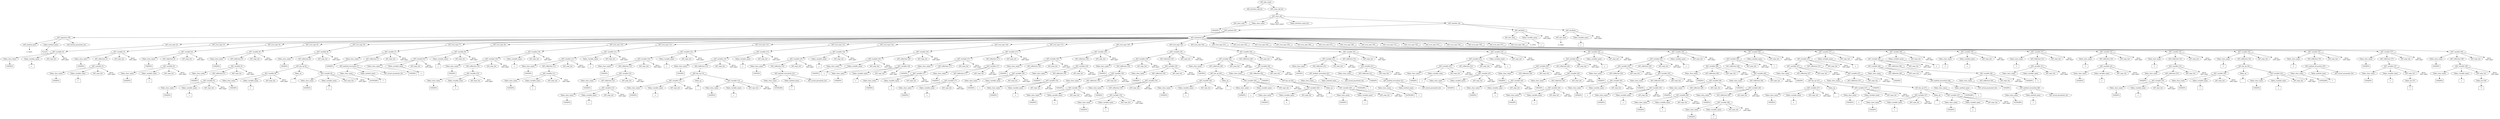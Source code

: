 /*
 * AST in dot format generated by phc -- the PHP compiler
 */

digraph AST {
node_0 [label="AST_php_script"];
node_1 [label="AST_interface_def_list"];
node_2 [label="AST_class_def_list"];
node_3 [label="AST_class_def"];
node_4 [label="AST_class_mod"];
node_5 [label="Token_class_name"];
node_6 [label="%MAIN%", shape=box]
node_5 -> node_6;
node_7 [label="NULL\n(Token_class_name)", shape=plaintext]
node_8 [label="Token_interface_name_list"];
node_9 [label="AST_member_list"];
node_10 [label="AST_method (39)"];
node_11 [label="AST_signature (39)"];
node_12 [label="AST_method_mod"];
node_13 [label="is_static", shape=plaintext]
node_12 -> node_13;
node_14 [label="Token_method_name"];
node_15 [label="%run%", shape=box]
node_14 -> node_15;
node_16 [label="AST_formal_parameter_list"];
node_11 -> node_16;
node_11 -> node_14;
node_11 -> node_12;
node_17 [label="AST_statement_list"];
node_18 [label="AST_eval_expr (2)"];
node_19 [label="AST_variable (2)"];
node_20 [label="Token_class_name"];
node_21 [label="%MAIN%", shape=box]
node_20 -> node_21;
node_22 [label="Token_variable_name"];
node_23 [label="x", shape=box]
node_22 -> node_23;
node_24 [label="AST_expr_list"];
node_25 [label="NULL\n(AST_expr)", shape=plaintext]
node_19 -> node_25;
node_19 -> node_24;
node_19 -> node_22;
node_19 -> node_20;
node_18 -> node_19;
node_26 [label="AST_eval_expr (3)"];
node_27 [label="AST_variable (3)"];
node_28 [label="Token_class_name"];
node_29 [label="%MAIN%", shape=box]
node_28 -> node_29;
node_30 [label="AST_reflection (3)"];
node_31 [label="AST_variable (3)"];
node_32 [label="Token_class_name"];
node_33 [label="%MAIN%", shape=box]
node_32 -> node_33;
node_34 [label="Token_variable_name"];
node_35 [label="x", shape=box]
node_34 -> node_35;
node_36 [label="AST_expr_list"];
node_37 [label="NULL\n(AST_expr)", shape=plaintext]
node_31 -> node_37;
node_31 -> node_36;
node_31 -> node_34;
node_31 -> node_32;
node_30 -> node_31;
node_38 [label="AST_expr_list"];
node_39 [label="NULL\n(AST_expr)", shape=plaintext]
node_27 -> node_39;
node_27 -> node_38;
node_27 -> node_30;
node_27 -> node_28;
node_26 -> node_27;
node_40 [label="AST_eval_expr (4)"];
node_41 [label="AST_variable (4)"];
node_42 [label="Token_class_name"];
node_43 [label="%MAIN%", shape=box]
node_42 -> node_43;
node_44 [label="AST_reflection (4)"];
node_45 [label="AST_variable (4)"];
node_46 [label="Token_class_name"];
node_47 [label="%MAIN%", shape=box]
node_46 -> node_47;
node_48 [label="Token_variable_name"];
node_49 [label="x", shape=box]
node_48 -> node_49;
node_50 [label="AST_expr_list"];
node_51 [label="NULL\n(AST_expr)", shape=plaintext]
node_45 -> node_51;
node_45 -> node_50;
node_45 -> node_48;
node_45 -> node_46;
node_44 -> node_45;
node_52 [label="AST_expr_list"];
node_53 [label="NULL\n(AST_expr)", shape=plaintext]
node_41 -> node_53;
node_41 -> node_52;
node_41 -> node_44;
node_41 -> node_42;
node_40 -> node_41;
node_54 [label="AST_eval_expr (5)"];
node_55 [label="AST_variable (5)"];
node_56 [label="Token_class_name"];
node_57 [label="%MAIN%", shape=box]
node_56 -> node_57;
node_58 [label="AST_reflection (5)"];
node_59 [label="AST_variable (5)"];
node_60 [label="Token_class_name"];
node_61 [label="%MAIN%", shape=box]
node_60 -> node_61;
node_62 [label="AST_reflection (5)"];
node_63 [label="AST_variable (5)"];
node_64 [label="Token_class_name"];
node_65 [label="%MAIN%", shape=box]
node_64 -> node_65;
node_66 [label="Token_variable_name"];
node_67 [label="x", shape=box]
node_66 -> node_67;
node_68 [label="AST_expr_list"];
node_69 [label="NULL\n(AST_expr)", shape=plaintext]
node_63 -> node_69;
node_63 -> node_68;
node_63 -> node_66;
node_63 -> node_64;
node_62 -> node_63;
node_70 [label="AST_expr_list"];
node_71 [label="NULL\n(AST_expr)", shape=plaintext]
node_59 -> node_71;
node_59 -> node_70;
node_59 -> node_62;
node_59 -> node_60;
node_58 -> node_59;
node_72 [label="AST_expr_list"];
node_73 [label="NULL\n(AST_expr)", shape=plaintext]
node_55 -> node_73;
node_55 -> node_72;
node_55 -> node_58;
node_55 -> node_56;
node_54 -> node_55;
node_74 [label="AST_eval_expr (6)"];
node_75 [label="AST_variable (6)"];
node_76 [label="Token_class_name"];
node_77 [label="%MAIN%", shape=box]
node_76 -> node_77;
node_78 [label="AST_reflection (6)"];
node_79 [label="AST_bin_op (6)"];
node_80 [label="AST_variable (6)"];
node_81 [label="Token_class_name"];
node_82 [label="%MAIN%", shape=box]
node_81 -> node_82;
node_83 [label="Token_variable_name"];
node_84 [label="x", shape=box]
node_83 -> node_84;
node_85 [label="AST_expr_list"];
node_86 [label="NULL\n(AST_expr)", shape=plaintext]
node_80 -> node_86;
node_80 -> node_85;
node_80 -> node_83;
node_80 -> node_81;
node_87 [label="Token_op"];
node_88 [label=".", shape=box]
node_87 -> node_88;
node_89 [label="AST_variable (6)"];
node_90 [label="Token_class_name"];
node_91 [label="%MAIN%", shape=box]
node_90 -> node_91;
node_92 [label="Token_variable_name"];
node_93 [label="y", shape=box]
node_92 -> node_93;
node_94 [label="AST_expr_list"];
node_95 [label="NULL\n(AST_expr)", shape=plaintext]
node_89 -> node_95;
node_89 -> node_94;
node_89 -> node_92;
node_89 -> node_90;
node_79 -> node_89;
node_79 -> node_87;
node_79 -> node_80;
node_78 -> node_79;
node_96 [label="AST_expr_list"];
node_97 [label="NULL\n(AST_expr)", shape=plaintext]
node_75 -> node_97;
node_75 -> node_96;
node_75 -> node_78;
node_75 -> node_76;
node_74 -> node_75;
node_98 [label="AST_eval_expr (7)"];
node_99 [label="AST_variable (7)"];
node_100 [label="Token_class_name"];
node_101 [label="%MAIN%", shape=box]
node_100 -> node_101;
node_102 [label="AST_reflection (7)"];
node_103 [label="AST_method_invocation (7)"];
node_104 [label="Token_class_name"];
node_105 [label="%STDLIB%", shape=box]
node_104 -> node_105;
node_106 [label="Token_method_name"];
node_107 [label="f", shape=box]
node_106 -> node_107;
node_108 [label="AST_actual_parameter_list"];
node_103 -> node_108;
node_103 -> node_106;
node_103 -> node_104;
node_102 -> node_103;
node_109 [label="AST_expr_list"];
node_110 [label="NULL\n(AST_expr)", shape=plaintext]
node_99 -> node_110;
node_99 -> node_109;
node_99 -> node_102;
node_99 -> node_100;
node_98 -> node_99;
node_111 [label="AST_eval_expr (9)"];
node_112 [label="AST_variable (9)"];
node_113 [label="AST_variable (9)"];
node_114 [label="Token_class_name"];
node_115 [label="%MAIN%", shape=box]
node_114 -> node_115;
node_116 [label="Token_variable_name"];
node_117 [label="x", shape=box]
node_116 -> node_117;
node_118 [label="AST_expr_list"];
node_119 [label="NULL\n(AST_expr)", shape=plaintext]
node_113 -> node_119;
node_113 -> node_118;
node_113 -> node_116;
node_113 -> node_114;
node_120 [label="Token_variable_name"];
node_121 [label="y", shape=box]
node_120 -> node_121;
node_122 [label="AST_expr_list"];
node_123 [label="NULL\n(AST_expr)", shape=plaintext]
node_112 -> node_123;
node_112 -> node_122;
node_112 -> node_120;
node_112 -> node_113;
node_111 -> node_112;
node_124 [label="AST_eval_expr (10)"];
node_125 [label="AST_variable (10)"];
node_126 [label="AST_variable (10)"];
node_127 [label="Token_class_name"];
node_128 [label="%MAIN%", shape=box]
node_127 -> node_128;
node_129 [label="AST_reflection (10)"];
node_130 [label="AST_variable (10)"];
node_131 [label="Token_class_name"];
node_132 [label="%MAIN%", shape=box]
node_131 -> node_132;
node_133 [label="Token_variable_name"];
node_134 [label="x", shape=box]
node_133 -> node_134;
node_135 [label="AST_expr_list"];
node_136 [label="NULL\n(AST_expr)", shape=plaintext]
node_130 -> node_136;
node_130 -> node_135;
node_130 -> node_133;
node_130 -> node_131;
node_129 -> node_130;
node_137 [label="AST_expr_list"];
node_138 [label="NULL\n(AST_expr)", shape=plaintext]
node_126 -> node_138;
node_126 -> node_137;
node_126 -> node_129;
node_126 -> node_127;
node_139 [label="Token_variable_name"];
node_140 [label="y", shape=box]
node_139 -> node_140;
node_141 [label="AST_expr_list"];
node_142 [label="NULL\n(AST_expr)", shape=plaintext]
node_125 -> node_142;
node_125 -> node_141;
node_125 -> node_139;
node_125 -> node_126;
node_124 -> node_125;
node_143 [label="AST_eval_expr (11)"];
node_144 [label="AST_variable (11)"];
node_145 [label="AST_variable (11)"];
node_146 [label="Token_class_name"];
node_147 [label="%MAIN%", shape=box]
node_146 -> node_147;
node_148 [label="AST_reflection (11)"];
node_149 [label="AST_variable (11)"];
node_150 [label="Token_class_name"];
node_151 [label="%MAIN%", shape=box]
node_150 -> node_151;
node_152 [label="Token_variable_name"];
node_153 [label="x", shape=box]
node_152 -> node_153;
node_154 [label="AST_expr_list"];
node_155 [label="NULL\n(AST_expr)", shape=plaintext]
node_149 -> node_155;
node_149 -> node_154;
node_149 -> node_152;
node_149 -> node_150;
node_148 -> node_149;
node_156 [label="AST_expr_list"];
node_157 [label="NULL\n(AST_expr)", shape=plaintext]
node_145 -> node_157;
node_145 -> node_156;
node_145 -> node_148;
node_145 -> node_146;
node_158 [label="Token_variable_name"];
node_159 [label="y", shape=box]
node_158 -> node_159;
node_160 [label="AST_expr_list"];
node_161 [label="NULL\n(AST_expr)", shape=plaintext]
node_144 -> node_161;
node_144 -> node_160;
node_144 -> node_158;
node_144 -> node_145;
node_143 -> node_144;
node_162 [label="AST_eval_expr (12)"];
node_163 [label="AST_variable (12)"];
node_164 [label="AST_variable (12)"];
node_165 [label="Token_class_name"];
node_166 [label="%MAIN%", shape=box]
node_165 -> node_166;
node_167 [label="AST_reflection (12)"];
node_168 [label="AST_variable (12)"];
node_169 [label="Token_class_name"];
node_170 [label="%MAIN%", shape=box]
node_169 -> node_170;
node_171 [label="AST_reflection (12)"];
node_172 [label="AST_variable (12)"];
node_173 [label="Token_class_name"];
node_174 [label="%MAIN%", shape=box]
node_173 -> node_174;
node_175 [label="Token_variable_name"];
node_176 [label="x", shape=box]
node_175 -> node_176;
node_177 [label="AST_expr_list"];
node_178 [label="NULL\n(AST_expr)", shape=plaintext]
node_172 -> node_178;
node_172 -> node_177;
node_172 -> node_175;
node_172 -> node_173;
node_171 -> node_172;
node_179 [label="AST_expr_list"];
node_180 [label="NULL\n(AST_expr)", shape=plaintext]
node_168 -> node_180;
node_168 -> node_179;
node_168 -> node_171;
node_168 -> node_169;
node_167 -> node_168;
node_181 [label="AST_expr_list"];
node_182 [label="NULL\n(AST_expr)", shape=plaintext]
node_164 -> node_182;
node_164 -> node_181;
node_164 -> node_167;
node_164 -> node_165;
node_183 [label="Token_variable_name"];
node_184 [label="y", shape=box]
node_183 -> node_184;
node_185 [label="AST_expr_list"];
node_186 [label="NULL\n(AST_expr)", shape=plaintext]
node_163 -> node_186;
node_163 -> node_185;
node_163 -> node_183;
node_163 -> node_164;
node_162 -> node_163;
node_187 [label="AST_eval_expr (13)"];
node_188 [label="AST_variable (13)"];
node_189 [label="AST_variable (13)"];
node_190 [label="Token_class_name"];
node_191 [label="%MAIN%", shape=box]
node_190 -> node_191;
node_192 [label="AST_reflection (13)"];
node_193 [label="AST_bin_op (13)"];
node_194 [label="AST_variable (13)"];
node_195 [label="Token_class_name"];
node_196 [label="%MAIN%", shape=box]
node_195 -> node_196;
node_197 [label="Token_variable_name"];
node_198 [label="x", shape=box]
node_197 -> node_198;
node_199 [label="AST_expr_list"];
node_200 [label="NULL\n(AST_expr)", shape=plaintext]
node_194 -> node_200;
node_194 -> node_199;
node_194 -> node_197;
node_194 -> node_195;
node_201 [label="Token_op"];
node_202 [label=".", shape=box]
node_201 -> node_202;
node_203 [label="AST_variable (13)"];
node_204 [label="Token_class_name"];
node_205 [label="%MAIN%", shape=box]
node_204 -> node_205;
node_206 [label="Token_variable_name"];
node_207 [label="y", shape=box]
node_206 -> node_207;
node_208 [label="AST_expr_list"];
node_209 [label="NULL\n(AST_expr)", shape=plaintext]
node_203 -> node_209;
node_203 -> node_208;
node_203 -> node_206;
node_203 -> node_204;
node_193 -> node_203;
node_193 -> node_201;
node_193 -> node_194;
node_192 -> node_193;
node_210 [label="AST_expr_list"];
node_211 [label="NULL\n(AST_expr)", shape=plaintext]
node_189 -> node_211;
node_189 -> node_210;
node_189 -> node_192;
node_189 -> node_190;
node_212 [label="Token_variable_name"];
node_213 [label="y", shape=box]
node_212 -> node_213;
node_214 [label="AST_expr_list"];
node_215 [label="NULL\n(AST_expr)", shape=plaintext]
node_188 -> node_215;
node_188 -> node_214;
node_188 -> node_212;
node_188 -> node_189;
node_187 -> node_188;
node_216 [label="AST_eval_expr (14)"];
node_217 [label="AST_variable (14)"];
node_218 [label="AST_variable (14)"];
node_219 [label="Token_class_name"];
node_220 [label="%MAIN%", shape=box]
node_219 -> node_220;
node_221 [label="AST_reflection (14)"];
node_222 [label="AST_method_invocation (14)"];
node_223 [label="Token_class_name"];
node_224 [label="%STDLIB%", shape=box]
node_223 -> node_224;
node_225 [label="Token_method_name"];
node_226 [label="f", shape=box]
node_225 -> node_226;
node_227 [label="AST_actual_parameter_list"];
node_222 -> node_227;
node_222 -> node_225;
node_222 -> node_223;
node_221 -> node_222;
node_228 [label="AST_expr_list"];
node_229 [label="NULL\n(AST_expr)", shape=plaintext]
node_218 -> node_229;
node_218 -> node_228;
node_218 -> node_221;
node_218 -> node_219;
node_230 [label="Token_variable_name"];
node_231 [label="y", shape=box]
node_230 -> node_231;
node_232 [label="AST_expr_list"];
node_233 [label="NULL\n(AST_expr)", shape=plaintext]
node_217 -> node_233;
node_217 -> node_232;
node_217 -> node_230;
node_217 -> node_218;
node_216 -> node_217;
node_234 [label="AST_eval_expr (16)"];
node_235 [label="AST_variable (16)"];
node_236 [label="AST_variable (16)"];
node_237 [label="Token_class_name"];
node_238 [label="%MAIN%", shape=box]
node_237 -> node_238;
node_239 [label="Token_variable_name"];
node_240 [label="x", shape=box]
node_239 -> node_240;
node_241 [label="AST_expr_list"];
node_242 [label="NULL\n(AST_expr)", shape=plaintext]
node_236 -> node_242;
node_236 -> node_241;
node_236 -> node_239;
node_236 -> node_237;
node_243 [label="AST_reflection (16)"];
node_244 [label="AST_variable (16)"];
node_245 [label="Token_class_name"];
node_246 [label="%MAIN%", shape=box]
node_245 -> node_246;
node_247 [label="Token_variable_name"];
node_248 [label="x", shape=box]
node_247 -> node_248;
node_249 [label="AST_expr_list"];
node_250 [label="NULL\n(AST_expr)", shape=plaintext]
node_244 -> node_250;
node_244 -> node_249;
node_244 -> node_247;
node_244 -> node_245;
node_243 -> node_244;
node_251 [label="AST_expr_list"];
node_252 [label="NULL\n(AST_expr)", shape=plaintext]
node_235 -> node_252;
node_235 -> node_251;
node_235 -> node_243;
node_235 -> node_236;
node_234 -> node_235;
node_253 [label="AST_eval_expr (17)"];
node_254 [label="AST_variable (17)"];
node_255 [label="AST_variable (17)"];
node_256 [label="Token_class_name"];
node_257 [label="%MAIN%", shape=box]
node_256 -> node_257;
node_258 [label="AST_reflection (17)"];
node_259 [label="AST_variable (17)"];
node_260 [label="Token_class_name"];
node_261 [label="%MAIN%", shape=box]
node_260 -> node_261;
node_262 [label="Token_variable_name"];
node_263 [label="x", shape=box]
node_262 -> node_263;
node_264 [label="AST_expr_list"];
node_265 [label="NULL\n(AST_expr)", shape=plaintext]
node_259 -> node_265;
node_259 -> node_264;
node_259 -> node_262;
node_259 -> node_260;
node_258 -> node_259;
node_266 [label="AST_expr_list"];
node_267 [label="NULL\n(AST_expr)", shape=plaintext]
node_255 -> node_267;
node_255 -> node_266;
node_255 -> node_258;
node_255 -> node_256;
node_268 [label="AST_reflection (17)"];
node_269 [label="AST_variable (17)"];
node_270 [label="Token_class_name"];
node_271 [label="%MAIN%", shape=box]
node_270 -> node_271;
node_272 [label="AST_reflection (17)"];
node_273 [label="AST_variable (17)"];
node_274 [label="Token_class_name"];
node_275 [label="%MAIN%", shape=box]
node_274 -> node_275;
node_276 [label="Token_variable_name"];
node_277 [label="x", shape=box]
node_276 -> node_277;
node_278 [label="AST_expr_list"];
node_279 [label="NULL\n(AST_expr)", shape=plaintext]
node_273 -> node_279;
node_273 -> node_278;
node_273 -> node_276;
node_273 -> node_274;
node_272 -> node_273;
node_280 [label="AST_expr_list"];
node_281 [label="NULL\n(AST_expr)", shape=plaintext]
node_269 -> node_281;
node_269 -> node_280;
node_269 -> node_272;
node_269 -> node_270;
node_268 -> node_269;
node_282 [label="AST_expr_list"];
node_283 [label="NULL\n(AST_expr)", shape=plaintext]
node_254 -> node_283;
node_254 -> node_282;
node_254 -> node_268;
node_254 -> node_255;
node_253 -> node_254;
node_284 [label="AST_eval_expr (18)"];
node_285 [label="AST_variable (18)"];
node_286 [label="AST_variable (18)"];
node_287 [label="Token_class_name"];
node_288 [label="%MAIN%", shape=box]
node_287 -> node_288;
node_289 [label="AST_reflection (18)"];
node_290 [label="AST_variable (18)"];
node_291 [label="Token_class_name"];
node_292 [label="%MAIN%", shape=box]
node_291 -> node_292;
node_293 [label="Token_variable_name"];
node_294 [label="x", shape=box]
node_293 -> node_294;
node_295 [label="AST_expr_list"];
node_296 [label="NULL\n(AST_expr)", shape=plaintext]
node_290 -> node_296;
node_290 -> node_295;
node_290 -> node_293;
node_290 -> node_291;
node_289 -> node_290;
node_297 [label="AST_expr_list"];
node_298 [label="NULL\n(AST_expr)", shape=plaintext]
node_286 -> node_298;
node_286 -> node_297;
node_286 -> node_289;
node_286 -> node_287;
node_299 [label="AST_reflection (18)"];
node_300 [label="AST_variable (18)"];
node_301 [label="Token_class_name"];
node_302 [label="%MAIN%", shape=box]
node_301 -> node_302;
node_303 [label="AST_reflection (18)"];
node_304 [label="AST_variable (18)"];
node_305 [label="Token_class_name"];
node_306 [label="%MAIN%", shape=box]
node_305 -> node_306;
node_307 [label="Token_variable_name"];
node_308 [label="x", shape=box]
node_307 -> node_308;
node_309 [label="AST_expr_list"];
node_310 [label="NULL\n(AST_expr)", shape=plaintext]
node_304 -> node_310;
node_304 -> node_309;
node_304 -> node_307;
node_304 -> node_305;
node_303 -> node_304;
node_311 [label="AST_expr_list"];
node_312 [label="NULL\n(AST_expr)", shape=plaintext]
node_300 -> node_312;
node_300 -> node_311;
node_300 -> node_303;
node_300 -> node_301;
node_299 -> node_300;
node_313 [label="AST_expr_list"];
node_314 [label="NULL\n(AST_expr)", shape=plaintext]
node_285 -> node_314;
node_285 -> node_313;
node_285 -> node_299;
node_285 -> node_286;
node_284 -> node_285;
node_315 [label="AST_eval_expr (19)"];
node_316 [label="AST_variable (19)"];
node_317 [label="AST_variable (19)"];
node_318 [label="Token_class_name"];
node_319 [label="%MAIN%", shape=box]
node_318 -> node_319;
node_320 [label="AST_reflection (19)"];
node_321 [label="AST_variable (19)"];
node_322 [label="Token_class_name"];
node_323 [label="%MAIN%", shape=box]
node_322 -> node_323;
node_324 [label="AST_reflection (19)"];
node_325 [label="AST_variable (19)"];
node_326 [label="Token_class_name"];
node_327 [label="%MAIN%", shape=box]
node_326 -> node_327;
node_328 [label="Token_variable_name"];
node_329 [label="x", shape=box]
node_328 -> node_329;
node_330 [label="AST_expr_list"];
node_331 [label="NULL\n(AST_expr)", shape=plaintext]
node_325 -> node_331;
node_325 -> node_330;
node_325 -> node_328;
node_325 -> node_326;
node_324 -> node_325;
node_332 [label="AST_expr_list"];
node_333 [label="NULL\n(AST_expr)", shape=plaintext]
node_321 -> node_333;
node_321 -> node_332;
node_321 -> node_324;
node_321 -> node_322;
node_320 -> node_321;
node_334 [label="AST_expr_list"];
node_335 [label="NULL\n(AST_expr)", shape=plaintext]
node_317 -> node_335;
node_317 -> node_334;
node_317 -> node_320;
node_317 -> node_318;
node_336 [label="AST_reflection (19)"];
node_337 [label="AST_variable (19)"];
node_338 [label="Token_class_name"];
node_339 [label="%MAIN%", shape=box]
node_338 -> node_339;
node_340 [label="AST_reflection (19)"];
node_341 [label="AST_variable (19)"];
node_342 [label="Token_class_name"];
node_343 [label="%MAIN%", shape=box]
node_342 -> node_343;
node_344 [label="AST_reflection (19)"];
node_345 [label="AST_variable (19)"];
node_346 [label="Token_class_name"];
node_347 [label="%MAIN%", shape=box]
node_346 -> node_347;
node_348 [label="Token_variable_name"];
node_349 [label="x", shape=box]
node_348 -> node_349;
node_350 [label="AST_expr_list"];
node_351 [label="NULL\n(AST_expr)", shape=plaintext]
node_345 -> node_351;
node_345 -> node_350;
node_345 -> node_348;
node_345 -> node_346;
node_344 -> node_345;
node_352 [label="AST_expr_list"];
node_353 [label="NULL\n(AST_expr)", shape=plaintext]
node_341 -> node_353;
node_341 -> node_352;
node_341 -> node_344;
node_341 -> node_342;
node_340 -> node_341;
node_354 [label="AST_expr_list"];
node_355 [label="NULL\n(AST_expr)", shape=plaintext]
node_337 -> node_355;
node_337 -> node_354;
node_337 -> node_340;
node_337 -> node_338;
node_336 -> node_337;
node_356 [label="AST_expr_list"];
node_357 [label="NULL\n(AST_expr)", shape=plaintext]
node_316 -> node_357;
node_316 -> node_356;
node_316 -> node_336;
node_316 -> node_317;
node_315 -> node_316;
node_358 [label="AST_eval_expr (20)"];
node_359 [label="AST_variable (20)"];
node_360 [label="AST_variable (20)"];
node_361 [label="Token_class_name"];
node_362 [label="%MAIN%", shape=box]
node_361 -> node_362;
node_363 [label="AST_reflection (20)"];
node_364 [label="AST_bin_op (20)"];
node_365 [label="AST_variable (20)"];
node_366 [label="Token_class_name"];
node_367 [label="%MAIN%", shape=box]
node_366 -> node_367;
node_368 [label="Token_variable_name"];
node_369 [label="x", shape=box]
node_368 -> node_369;
node_370 [label="AST_expr_list"];
node_371 [label="NULL\n(AST_expr)", shape=plaintext]
node_365 -> node_371;
node_365 -> node_370;
node_365 -> node_368;
node_365 -> node_366;
node_372 [label="Token_op"];
node_373 [label=".", shape=box]
node_372 -> node_373;
node_374 [label="AST_variable (20)"];
node_375 [label="Token_class_name"];
node_376 [label="%MAIN%", shape=box]
node_375 -> node_376;
node_377 [label="Token_variable_name"];
node_378 [label="y", shape=box]
node_377 -> node_378;
node_379 [label="AST_expr_list"];
node_380 [label="NULL\n(AST_expr)", shape=plaintext]
node_374 -> node_380;
node_374 -> node_379;
node_374 -> node_377;
node_374 -> node_375;
node_364 -> node_374;
node_364 -> node_372;
node_364 -> node_365;
node_363 -> node_364;
node_381 [label="AST_expr_list"];
node_382 [label="NULL\n(AST_expr)", shape=plaintext]
node_360 -> node_382;
node_360 -> node_381;
node_360 -> node_363;
node_360 -> node_361;
node_383 [label="AST_reflection (20)"];
node_384 [label="AST_variable (20)"];
node_385 [label="Token_class_name"];
node_386 [label="%MAIN%", shape=box]
node_385 -> node_386;
node_387 [label="AST_reflection (20)"];
node_388 [label="AST_bin_op (20)"];
node_389 [label="AST_variable (20)"];
node_390 [label="Token_class_name"];
node_391 [label="%MAIN%", shape=box]
node_390 -> node_391;
node_392 [label="Token_variable_name"];
node_393 [label="x", shape=box]
node_392 -> node_393;
node_394 [label="AST_expr_list"];
node_395 [label="NULL\n(AST_expr)", shape=plaintext]
node_389 -> node_395;
node_389 -> node_394;
node_389 -> node_392;
node_389 -> node_390;
node_396 [label="Token_op"];
node_397 [label=".", shape=box]
node_396 -> node_397;
node_398 [label="AST_variable (20)"];
node_399 [label="Token_class_name"];
node_400 [label="%MAIN%", shape=box]
node_399 -> node_400;
node_401 [label="Token_variable_name"];
node_402 [label="y", shape=box]
node_401 -> node_402;
node_403 [label="AST_expr_list"];
node_404 [label="NULL\n(AST_expr)", shape=plaintext]
node_398 -> node_404;
node_398 -> node_403;
node_398 -> node_401;
node_398 -> node_399;
node_388 -> node_398;
node_388 -> node_396;
node_388 -> node_389;
node_387 -> node_388;
node_405 [label="AST_expr_list"];
node_406 [label="NULL\n(AST_expr)", shape=plaintext]
node_384 -> node_406;
node_384 -> node_405;
node_384 -> node_387;
node_384 -> node_385;
node_383 -> node_384;
node_407 [label="AST_expr_list"];
node_408 [label="NULL\n(AST_expr)", shape=plaintext]
node_359 -> node_408;
node_359 -> node_407;
node_359 -> node_383;
node_359 -> node_360;
node_358 -> node_359;
node_409 [label="AST_eval_expr (21)"];
node_410 [label="AST_variable (21)"];
node_411 [label="AST_variable (21)"];
node_412 [label="Token_class_name"];
node_413 [label="%MAIN%", shape=box]
node_412 -> node_413;
node_414 [label="AST_reflection (21)"];
node_415 [label="AST_method_invocation (21)"];
node_416 [label="Token_class_name"];
node_417 [label="%STDLIB%", shape=box]
node_416 -> node_417;
node_418 [label="Token_method_name"];
node_419 [label="f", shape=box]
node_418 -> node_419;
node_420 [label="AST_actual_parameter_list"];
node_415 -> node_420;
node_415 -> node_418;
node_415 -> node_416;
node_414 -> node_415;
node_421 [label="AST_expr_list"];
node_422 [label="NULL\n(AST_expr)", shape=plaintext]
node_411 -> node_422;
node_411 -> node_421;
node_411 -> node_414;
node_411 -> node_412;
node_423 [label="AST_reflection (21)"];
node_424 [label="AST_variable (21)"];
node_425 [label="Token_class_name"];
node_426 [label="%MAIN%", shape=box]
node_425 -> node_426;
node_427 [label="AST_reflection (21)"];
node_428 [label="AST_method_invocation (21)"];
node_429 [label="Token_class_name"];
node_430 [label="%STDLIB%", shape=box]
node_429 -> node_430;
node_431 [label="Token_method_name"];
node_432 [label="f", shape=box]
node_431 -> node_432;
node_433 [label="AST_actual_parameter_list"];
node_428 -> node_433;
node_428 -> node_431;
node_428 -> node_429;
node_427 -> node_428;
node_434 [label="AST_expr_list"];
node_435 [label="NULL\n(AST_expr)", shape=plaintext]
node_424 -> node_435;
node_424 -> node_434;
node_424 -> node_427;
node_424 -> node_425;
node_423 -> node_424;
node_436 [label="AST_expr_list"];
node_437 [label="NULL\n(AST_expr)", shape=plaintext]
node_410 -> node_437;
node_410 -> node_436;
node_410 -> node_423;
node_410 -> node_411;
node_409 -> node_410;
node_438 [label="AST_eval_expr (23)"];
node_439 [label="AST_variable (23)"];
node_440 [label="AST_variable (23)"];
node_441 [label="AST_variable (23)"];
node_442 [label="Token_class_name"];
node_443 [label="%MAIN%", shape=box]
node_442 -> node_443;
node_444 [label="Token_variable_name"];
node_445 [label="x", shape=box]
node_444 -> node_445;
node_446 [label="AST_expr_list"];
node_447 [label="NULL\n(AST_expr)", shape=plaintext]
node_441 -> node_447;
node_441 -> node_446;
node_441 -> node_444;
node_441 -> node_442;
node_448 [label="AST_reflection (23)"];
node_449 [label="AST_variable (23)"];
node_450 [label="Token_class_name"];
node_451 [label="%MAIN%", shape=box]
node_450 -> node_451;
node_452 [label="Token_variable_name"];
node_453 [label="x", shape=box]
node_452 -> node_453;
node_454 [label="AST_expr_list"];
node_455 [label="NULL\n(AST_expr)", shape=plaintext]
node_449 -> node_455;
node_449 -> node_454;
node_449 -> node_452;
node_449 -> node_450;
node_448 -> node_449;
node_456 [label="AST_expr_list"];
node_457 [label="NULL\n(AST_expr)", shape=plaintext]
node_440 -> node_457;
node_440 -> node_456;
node_440 -> node_448;
node_440 -> node_441;
node_458 [label="Token_variable_name"];
node_459 [label="y", shape=box]
node_458 -> node_459;
node_460 [label="AST_expr_list"];
node_461 [label="NULL\n(AST_expr)", shape=plaintext]
node_439 -> node_461;
node_439 -> node_460;
node_439 -> node_458;
node_439 -> node_440;
node_438 -> node_439;
node_462 [label="AST_eval_expr (24)"];
node_463 [label="AST_variable (24)"];
node_464 [label="AST_variable (24)"];
node_465 [label="AST_variable (24)"];
node_466 [label="Token_class_name"];
node_467 [label="%MAIN%", shape=box]
node_466 -> node_467;
node_468 [label="AST_reflection (24)"];
node_469 [label="AST_variable (24)"];
node_470 [label="Token_class_name"];
node_471 [label="%MAIN%", shape=box]
node_470 -> node_471;
node_472 [label="Token_variable_name"];
node_473 [label="x", shape=box]
node_472 -> node_473;
node_474 [label="AST_expr_list"];
node_475 [label="NULL\n(AST_expr)", shape=plaintext]
node_469 -> node_475;
node_469 -> node_474;
node_469 -> node_472;
node_469 -> node_470;
node_468 -> node_469;
node_476 [label="AST_expr_list"];
node_477 [label="NULL\n(AST_expr)", shape=plaintext]
node_465 -> node_477;
node_465 -> node_476;
node_465 -> node_468;
node_465 -> node_466;
node_478 [label="AST_reflection (24)"];
node_479 [label="AST_variable (24)"];
node_480 [label="Token_class_name"];
node_481 [label="%MAIN%", shape=box]
node_480 -> node_481;
node_482 [label="AST_reflection (24)"];
node_483 [label="AST_variable (24)"];
node_484 [label="Token_class_name"];
node_485 [label="%MAIN%", shape=box]
node_484 -> node_485;
node_486 [label="Token_variable_name"];
node_487 [label="x", shape=box]
node_486 -> node_487;
node_488 [label="AST_expr_list"];
node_489 [label="NULL\n(AST_expr)", shape=plaintext]
node_483 -> node_489;
node_483 -> node_488;
node_483 -> node_486;
node_483 -> node_484;
node_482 -> node_483;
node_490 [label="AST_expr_list"];
node_491 [label="NULL\n(AST_expr)", shape=plaintext]
node_479 -> node_491;
node_479 -> node_490;
node_479 -> node_482;
node_479 -> node_480;
node_478 -> node_479;
node_492 [label="AST_expr_list"];
node_493 [label="NULL\n(AST_expr)", shape=plaintext]
node_464 -> node_493;
node_464 -> node_492;
node_464 -> node_478;
node_464 -> node_465;
node_494 [label="Token_variable_name"];
node_495 [label="y", shape=box]
node_494 -> node_495;
node_496 [label="AST_expr_list"];
node_497 [label="NULL\n(AST_expr)", shape=plaintext]
node_463 -> node_497;
node_463 -> node_496;
node_463 -> node_494;
node_463 -> node_464;
node_462 -> node_463;
node_498 [label="AST_eval_expr (25)"];
node_499 [label="AST_variable (25)"];
node_500 [label="AST_variable (25)"];
node_501 [label="AST_variable (25)"];
node_502 [label="Token_class_name"];
node_503 [label="%MAIN%", shape=box]
node_502 -> node_503;
node_504 [label="AST_reflection (25)"];
node_505 [label="AST_variable (25)"];
node_506 [label="Token_class_name"];
node_507 [label="%MAIN%", shape=box]
node_506 -> node_507;
node_508 [label="Token_variable_name"];
node_509 [label="x", shape=box]
node_508 -> node_509;
node_510 [label="AST_expr_list"];
node_511 [label="NULL\n(AST_expr)", shape=plaintext]
node_505 -> node_511;
node_505 -> node_510;
node_505 -> node_508;
node_505 -> node_506;
node_504 -> node_505;
node_512 [label="AST_expr_list"];
node_513 [label="NULL\n(AST_expr)", shape=plaintext]
node_501 -> node_513;
node_501 -> node_512;
node_501 -> node_504;
node_501 -> node_502;
node_514 [label="AST_reflection (25)"];
node_515 [label="AST_variable (25)"];
node_516 [label="Token_class_name"];
node_517 [label="%MAIN%", shape=box]
node_516 -> node_517;
node_518 [label="AST_reflection (25)"];
node_519 [label="AST_variable (25)"];
node_520 [label="Token_class_name"];
node_521 [label="%MAIN%", shape=box]
node_520 -> node_521;
node_522 [label="Token_variable_name"];
node_523 [label="x", shape=box]
node_522 -> node_523;
node_524 [label="AST_expr_list"];
node_525 [label="NULL\n(AST_expr)", shape=plaintext]
node_519 -> node_525;
node_519 -> node_524;
node_519 -> node_522;
node_519 -> node_520;
node_518 -> node_519;
node_526 [label="AST_expr_list"];
node_527 [label="NULL\n(AST_expr)", shape=plaintext]
node_515 -> node_527;
node_515 -> node_526;
node_515 -> node_518;
node_515 -> node_516;
node_514 -> node_515;
node_528 [label="AST_expr_list"];
node_529 [label="NULL\n(AST_expr)", shape=plaintext]
node_500 -> node_529;
node_500 -> node_528;
node_500 -> node_514;
node_500 -> node_501;
node_530 [label="Token_variable_name"];
node_531 [label="y", shape=box]
node_530 -> node_531;
node_532 [label="AST_expr_list"];
node_533 [label="NULL\n(AST_expr)", shape=plaintext]
node_499 -> node_533;
node_499 -> node_532;
node_499 -> node_530;
node_499 -> node_500;
node_498 -> node_499;
node_534 [label="AST_eval_expr (26)"];
node_535 [label="AST_variable (26)"];
node_536 [label="AST_variable (26)"];
node_537 [label="AST_variable (26)"];
node_538 [label="Token_class_name"];
node_539 [label="%MAIN%", shape=box]
node_538 -> node_539;
node_540 [label="AST_reflection (26)"];
node_541 [label="AST_variable (26)"];
node_542 [label="Token_class_name"];
node_543 [label="%MAIN%", shape=box]
node_542 -> node_543;
node_544 [label="AST_reflection (26)"];
node_545 [label="AST_variable (26)"];
node_546 [label="Token_class_name"];
node_547 [label="%MAIN%", shape=box]
node_546 -> node_547;
node_548 [label="Token_variable_name"];
node_549 [label="x", shape=box]
node_548 -> node_549;
node_550 [label="AST_expr_list"];
node_551 [label="NULL\n(AST_expr)", shape=plaintext]
node_545 -> node_551;
node_545 -> node_550;
node_545 -> node_548;
node_545 -> node_546;
node_544 -> node_545;
node_552 [label="AST_expr_list"];
node_553 [label="NULL\n(AST_expr)", shape=plaintext]
node_541 -> node_553;
node_541 -> node_552;
node_541 -> node_544;
node_541 -> node_542;
node_540 -> node_541;
node_554 [label="AST_expr_list"];
node_555 [label="NULL\n(AST_expr)", shape=plaintext]
node_537 -> node_555;
node_537 -> node_554;
node_537 -> node_540;
node_537 -> node_538;
node_556 [label="AST_reflection (26)"];
node_557 [label="AST_variable (26)"];
node_558 [label="Token_class_name"];
node_559 [label="%MAIN%", shape=box]
node_558 -> node_559;
node_560 [label="AST_reflection (26)"];
node_561 [label="AST_variable (26)"];
node_562 [label="Token_class_name"];
node_563 [label="%MAIN%", shape=box]
node_562 -> node_563;
node_564 [label="AST_reflection (26)"];
node_565 [label="AST_variable (26)"];
node_566 [label="Token_class_name"];
node_567 [label="%MAIN%", shape=box]
node_566 -> node_567;
node_568 [label="Token_variable_name"];
node_569 [label="x", shape=box]
node_568 -> node_569;
node_570 [label="AST_expr_list"];
node_571 [label="NULL\n(AST_expr)", shape=plaintext]
node_565 -> node_571;
node_565 -> node_570;
node_565 -> node_568;
node_565 -> node_566;
node_564 -> node_565;
node_572 [label="AST_expr_list"];
node_573 [label="NULL\n(AST_expr)", shape=plaintext]
node_561 -> node_573;
node_561 -> node_572;
node_561 -> node_564;
node_561 -> node_562;
node_560 -> node_561;
node_574 [label="AST_expr_list"];
node_575 [label="NULL\n(AST_expr)", shape=plaintext]
node_557 -> node_575;
node_557 -> node_574;
node_557 -> node_560;
node_557 -> node_558;
node_556 -> node_557;
node_576 [label="AST_expr_list"];
node_577 [label="NULL\n(AST_expr)", shape=plaintext]
node_536 -> node_577;
node_536 -> node_576;
node_536 -> node_556;
node_536 -> node_537;
node_578 [label="Token_variable_name"];
node_579 [label="y", shape=box]
node_578 -> node_579;
node_580 [label="AST_expr_list"];
node_581 [label="NULL\n(AST_expr)", shape=plaintext]
node_535 -> node_581;
node_535 -> node_580;
node_535 -> node_578;
node_535 -> node_536;
node_534 -> node_535;
node_582 [label="AST_eval_expr (27)"];
node_583 [label="AST_variable (27)"];
node_584 [label="AST_variable (27)"];
node_585 [label="AST_variable (27)"];
node_586 [label="Token_class_name"];
node_587 [label="%MAIN%", shape=box]
node_586 -> node_587;
node_588 [label="AST_reflection (27)"];
node_589 [label="AST_bin_op (27)"];
node_590 [label="AST_variable (27)"];
node_591 [label="Token_class_name"];
node_592 [label="%MAIN%", shape=box]
node_591 -> node_592;
node_593 [label="Token_variable_name"];
node_594 [label="x", shape=box]
node_593 -> node_594;
node_595 [label="AST_expr_list"];
node_596 [label="NULL\n(AST_expr)", shape=plaintext]
node_590 -> node_596;
node_590 -> node_595;
node_590 -> node_593;
node_590 -> node_591;
node_597 [label="Token_op"];
node_598 [label=".", shape=box]
node_597 -> node_598;
node_599 [label="AST_variable (27)"];
node_600 [label="Token_class_name"];
node_601 [label="%MAIN%", shape=box]
node_600 -> node_601;
node_602 [label="Token_variable_name"];
node_603 [label="y", shape=box]
node_602 -> node_603;
node_604 [label="AST_expr_list"];
node_605 [label="NULL\n(AST_expr)", shape=plaintext]
node_599 -> node_605;
node_599 -> node_604;
node_599 -> node_602;
node_599 -> node_600;
node_589 -> node_599;
node_589 -> node_597;
node_589 -> node_590;
node_588 -> node_589;
node_606 [label="AST_expr_list"];
node_607 [label="NULL\n(AST_expr)", shape=plaintext]
node_585 -> node_607;
node_585 -> node_606;
node_585 -> node_588;
node_585 -> node_586;
node_608 [label="AST_reflection (27)"];
node_609 [label="AST_variable (27)"];
node_610 [label="Token_class_name"];
node_611 [label="%MAIN%", shape=box]
node_610 -> node_611;
node_612 [label="AST_reflection (27)"];
node_613 [label="AST_bin_op (27)"];
node_614 [label="AST_variable (27)"];
node_615 [label="Token_class_name"];
node_616 [label="%MAIN%", shape=box]
node_615 -> node_616;
node_617 [label="Token_variable_name"];
node_618 [label="x", shape=box]
node_617 -> node_618;
node_619 [label="AST_expr_list"];
node_620 [label="NULL\n(AST_expr)", shape=plaintext]
node_614 -> node_620;
node_614 -> node_619;
node_614 -> node_617;
node_614 -> node_615;
node_621 [label="Token_op"];
node_622 [label=".", shape=box]
node_621 -> node_622;
node_623 [label="AST_variable (27)"];
node_624 [label="Token_class_name"];
node_625 [label="%MAIN%", shape=box]
node_624 -> node_625;
node_626 [label="Token_variable_name"];
node_627 [label="y", shape=box]
node_626 -> node_627;
node_628 [label="AST_expr_list"];
node_629 [label="NULL\n(AST_expr)", shape=plaintext]
node_623 -> node_629;
node_623 -> node_628;
node_623 -> node_626;
node_623 -> node_624;
node_613 -> node_623;
node_613 -> node_621;
node_613 -> node_614;
node_612 -> node_613;
node_630 [label="AST_expr_list"];
node_631 [label="NULL\n(AST_expr)", shape=plaintext]
node_609 -> node_631;
node_609 -> node_630;
node_609 -> node_612;
node_609 -> node_610;
node_608 -> node_609;
node_632 [label="AST_expr_list"];
node_633 [label="NULL\n(AST_expr)", shape=plaintext]
node_584 -> node_633;
node_584 -> node_632;
node_584 -> node_608;
node_584 -> node_585;
node_634 [label="Token_variable_name"];
node_635 [label="y", shape=box]
node_634 -> node_635;
node_636 [label="AST_expr_list"];
node_637 [label="NULL\n(AST_expr)", shape=plaintext]
node_583 -> node_637;
node_583 -> node_636;
node_583 -> node_634;
node_583 -> node_584;
node_582 -> node_583;
node_638 [label="AST_eval_expr (28)"];
node_639 [label="AST_variable (28)"];
node_640 [label="AST_variable (28)"];
node_641 [label="AST_variable (28)"];
node_642 [label="Token_class_name"];
node_643 [label="%MAIN%", shape=box]
node_642 -> node_643;
node_644 [label="AST_reflection (28)"];
node_645 [label="AST_method_invocation (28)"];
node_646 [label="Token_class_name"];
node_647 [label="%STDLIB%", shape=box]
node_646 -> node_647;
node_648 [label="Token_method_name"];
node_649 [label="f", shape=box]
node_648 -> node_649;
node_650 [label="AST_actual_parameter_list"];
node_645 -> node_650;
node_645 -> node_648;
node_645 -> node_646;
node_644 -> node_645;
node_651 [label="AST_expr_list"];
node_652 [label="NULL\n(AST_expr)", shape=plaintext]
node_641 -> node_652;
node_641 -> node_651;
node_641 -> node_644;
node_641 -> node_642;
node_653 [label="AST_reflection (28)"];
node_654 [label="AST_variable (28)"];
node_655 [label="Token_class_name"];
node_656 [label="%MAIN%", shape=box]
node_655 -> node_656;
node_657 [label="AST_reflection (28)"];
node_658 [label="AST_method_invocation (28)"];
node_659 [label="Token_class_name"];
node_660 [label="%STDLIB%", shape=box]
node_659 -> node_660;
node_661 [label="Token_method_name"];
node_662 [label="f", shape=box]
node_661 -> node_662;
node_663 [label="AST_actual_parameter_list"];
node_658 -> node_663;
node_658 -> node_661;
node_658 -> node_659;
node_657 -> node_658;
node_664 [label="AST_expr_list"];
node_665 [label="NULL\n(AST_expr)", shape=plaintext]
node_654 -> node_665;
node_654 -> node_664;
node_654 -> node_657;
node_654 -> node_655;
node_653 -> node_654;
node_666 [label="AST_expr_list"];
node_667 [label="NULL\n(AST_expr)", shape=plaintext]
node_640 -> node_667;
node_640 -> node_666;
node_640 -> node_653;
node_640 -> node_641;
node_668 [label="Token_variable_name"];
node_669 [label="y", shape=box]
node_668 -> node_669;
node_670 [label="AST_expr_list"];
node_671 [label="NULL\n(AST_expr)", shape=plaintext]
node_639 -> node_671;
node_639 -> node_670;
node_639 -> node_668;
node_639 -> node_640;
node_638 -> node_639;
node_672 [label="AST_eval_expr (30)"];
node_673 [label="AST_variable (30)"];
node_674 [label="Token_class_name"];
node_675 [label="C", shape=box]
node_674 -> node_675;
node_676 [label="Token_variable_name"];
node_677 [label="x", shape=box]
node_676 -> node_677;
node_678 [label="AST_expr_list"];
node_679 [label="NULL\n(AST_expr)", shape=plaintext]
node_673 -> node_679;
node_673 -> node_678;
node_673 -> node_676;
node_673 -> node_674;
node_672 -> node_673;
node_680 [label="AST_eval_expr (31)"];
node_681 [label="AST_variable (31)"];
node_682 [label="Token_class_name"];
node_683 [label="C", shape=box]
node_682 -> node_683;
node_684 [label="AST_reflection (31)"];
node_685 [label="AST_variable (31)"];
node_686 [label="Token_class_name"];
node_687 [label="%MAIN%", shape=box]
node_686 -> node_687;
node_688 [label="Token_variable_name"];
node_689 [label="x", shape=box]
node_688 -> node_689;
node_690 [label="AST_expr_list"];
node_691 [label="NULL\n(AST_expr)", shape=plaintext]
node_685 -> node_691;
node_685 -> node_690;
node_685 -> node_688;
node_685 -> node_686;
node_684 -> node_685;
node_692 [label="AST_expr_list"];
node_693 [label="NULL\n(AST_expr)", shape=plaintext]
node_681 -> node_693;
node_681 -> node_692;
node_681 -> node_684;
node_681 -> node_682;
node_680 -> node_681;
node_694 [label="AST_eval_expr (32)"];
node_695 [label="AST_variable (32)"];
node_696 [label="Token_class_name"];
node_697 [label="C", shape=box]
node_696 -> node_697;
node_698 [label="AST_reflection (32)"];
node_699 [label="AST_variable (32)"];
node_700 [label="Token_class_name"];
node_701 [label="%MAIN%", shape=box]
node_700 -> node_701;
node_702 [label="Token_variable_name"];
node_703 [label="x", shape=box]
node_702 -> node_703;
node_704 [label="AST_expr_list"];
node_705 [label="NULL\n(AST_expr)", shape=plaintext]
node_699 -> node_705;
node_699 -> node_704;
node_699 -> node_702;
node_699 -> node_700;
node_698 -> node_699;
node_706 [label="AST_expr_list"];
node_707 [label="NULL\n(AST_expr)", shape=plaintext]
node_695 -> node_707;
node_695 -> node_706;
node_695 -> node_698;
node_695 -> node_696;
node_694 -> node_695;
node_708 [label="AST_eval_expr (33)"];
node_709 [label="AST_variable (33)"];
node_710 [label="Token_class_name"];
node_711 [label="C", shape=box]
node_710 -> node_711;
node_712 [label="AST_reflection (33)"];
node_713 [label="AST_variable (33)"];
node_714 [label="Token_class_name"];
node_715 [label="%MAIN%", shape=box]
node_714 -> node_715;
node_716 [label="AST_reflection (33)"];
node_717 [label="AST_variable (33)"];
node_718 [label="Token_class_name"];
node_719 [label="%MAIN%", shape=box]
node_718 -> node_719;
node_720 [label="Token_variable_name"];
node_721 [label="x", shape=box]
node_720 -> node_721;
node_722 [label="AST_expr_list"];
node_723 [label="NULL\n(AST_expr)", shape=plaintext]
node_717 -> node_723;
node_717 -> node_722;
node_717 -> node_720;
node_717 -> node_718;
node_716 -> node_717;
node_724 [label="AST_expr_list"];
node_725 [label="NULL\n(AST_expr)", shape=plaintext]
node_713 -> node_725;
node_713 -> node_724;
node_713 -> node_716;
node_713 -> node_714;
node_712 -> node_713;
node_726 [label="AST_expr_list"];
node_727 [label="NULL\n(AST_expr)", shape=plaintext]
node_709 -> node_727;
node_709 -> node_726;
node_709 -> node_712;
node_709 -> node_710;
node_708 -> node_709;
node_728 [label="AST_eval_expr (34)"];
node_729 [label="AST_variable (34)"];
node_730 [label="Token_class_name"];
node_731 [label="C", shape=box]
node_730 -> node_731;
node_732 [label="AST_reflection (34)"];
node_733 [label="AST_bin_op (34)"];
node_734 [label="AST_variable (34)"];
node_735 [label="Token_class_name"];
node_736 [label="%MAIN%", shape=box]
node_735 -> node_736;
node_737 [label="Token_variable_name"];
node_738 [label="x", shape=box]
node_737 -> node_738;
node_739 [label="AST_expr_list"];
node_740 [label="NULL\n(AST_expr)", shape=plaintext]
node_734 -> node_740;
node_734 -> node_739;
node_734 -> node_737;
node_734 -> node_735;
node_741 [label="Token_op"];
node_742 [label=".", shape=box]
node_741 -> node_742;
node_743 [label="AST_variable (34)"];
node_744 [label="Token_class_name"];
node_745 [label="%MAIN%", shape=box]
node_744 -> node_745;
node_746 [label="Token_variable_name"];
node_747 [label="y", shape=box]
node_746 -> node_747;
node_748 [label="AST_expr_list"];
node_749 [label="NULL\n(AST_expr)", shape=plaintext]
node_743 -> node_749;
node_743 -> node_748;
node_743 -> node_746;
node_743 -> node_744;
node_733 -> node_743;
node_733 -> node_741;
node_733 -> node_734;
node_732 -> node_733;
node_750 [label="AST_expr_list"];
node_751 [label="NULL\n(AST_expr)", shape=plaintext]
node_729 -> node_751;
node_729 -> node_750;
node_729 -> node_732;
node_729 -> node_730;
node_728 -> node_729;
node_752 [label="AST_eval_expr (35)"];
node_753 [label="AST_variable (35)"];
node_754 [label="Token_class_name"];
node_755 [label="C", shape=box]
node_754 -> node_755;
node_756 [label="AST_reflection (35)"];
node_757 [label="AST_method_invocation (35)"];
node_758 [label="Token_class_name"];
node_759 [label="%STDLIB%", shape=box]
node_758 -> node_759;
node_760 [label="Token_method_name"];
node_761 [label="f", shape=box]
node_760 -> node_761;
node_762 [label="AST_actual_parameter_list"];
node_757 -> node_762;
node_757 -> node_760;
node_757 -> node_758;
node_756 -> node_757;
node_763 [label="AST_expr_list"];
node_764 [label="NULL\n(AST_expr)", shape=plaintext]
node_753 -> node_764;
node_753 -> node_763;
node_753 -> node_756;
node_753 -> node_754;
node_752 -> node_753;
node_765 [label="AST_eval_expr (37)"];
node_766 [label="AST_variable (37)"];
node_767 [label="Token_class_name"];
node_768 [label="%MAIN%", shape=box]
node_767 -> node_768;
node_769 [label="AST_reflection (37)"];
node_770 [label="AST_variable (37)"];
node_771 [label="Token_class_name"];
node_772 [label="%MAIN%", shape=box]
node_771 -> node_772;
node_773 [label="Token_variable_name"];
node_774 [label="x", shape=box]
node_773 -> node_774;
node_775 [label="AST_expr_list"];
node_776 [label="Token_int (37)"];
node_777 [label="5", shape=box]
node_776 -> node_777;
node_775 -> node_776;
node_778 [label="NULL\n(AST_expr)", shape=plaintext]
node_770 -> node_778;
node_770 -> node_775;
node_770 -> node_773;
node_770 -> node_771;
node_769 -> node_770;
node_779 [label="AST_expr_list"];
node_780 [label="NULL\n(AST_expr)", shape=plaintext]
node_766 -> node_780;
node_766 -> node_779;
node_766 -> node_769;
node_766 -> node_767;
node_765 -> node_766;
node_781 [label="AST_eval_expr (38)"];
node_782 [label="AST_variable (38)"];
node_783 [label="Token_class_name"];
node_784 [label="%MAIN%", shape=box]
node_783 -> node_784;
node_785 [label="AST_reflection (38)"];
node_786 [label="AST_variable (38)"];
node_787 [label="Token_class_name"];
node_788 [label="%MAIN%", shape=box]
node_787 -> node_788;
node_789 [label="Token_variable_name"];
node_790 [label="x", shape=box]
node_789 -> node_790;
node_791 [label="AST_expr_list"];
node_792 [label="Token_int (38)"];
node_793 [label="5", shape=box]
node_792 -> node_793;
node_791 -> node_792;
node_794 [label="NULL\n(AST_expr)", shape=plaintext]
node_786 -> node_794;
node_786 -> node_791;
node_786 -> node_789;
node_786 -> node_787;
node_785 -> node_786;
node_795 [label="AST_expr_list"];
node_796 [label="NULL\n(AST_expr)", shape=plaintext]
node_782 -> node_796;
node_782 -> node_795;
node_782 -> node_785;
node_782 -> node_783;
node_781 -> node_782;
node_17 -> node_781;
node_17 -> node_765;
node_17 -> node_752;
node_17 -> node_728;
node_17 -> node_708;
node_17 -> node_694;
node_17 -> node_680;
node_17 -> node_672;
node_17 -> node_638;
node_17 -> node_582;
node_17 -> node_534;
node_17 -> node_498;
node_17 -> node_462;
node_17 -> node_438;
node_17 -> node_409;
node_17 -> node_358;
node_17 -> node_315;
node_17 -> node_284;
node_17 -> node_253;
node_17 -> node_234;
node_17 -> node_216;
node_17 -> node_187;
node_17 -> node_162;
node_17 -> node_143;
node_17 -> node_124;
node_17 -> node_111;
node_17 -> node_98;
node_17 -> node_74;
node_17 -> node_54;
node_17 -> node_40;
node_17 -> node_26;
node_17 -> node_18;
node_10 -> node_17;
node_10 -> node_11;
node_797 [label="AST_attribute"];
node_798 [label="AST_attr_mod"];
node_799 [label="is_static", shape=plaintext]
node_798 -> node_799;
node_800 [label="Token_variable_name"];
node_801 [label="x", shape=box]
node_800 -> node_801;
node_802 [label="NULL\n(AST_expr)", shape=plaintext]
node_797 -> node_802;
node_797 -> node_800;
node_797 -> node_798;
node_803 [label="AST_attribute"];
node_804 [label="AST_attr_mod"];
node_805 [label="is_static", shape=plaintext]
node_804 -> node_805;
node_806 [label="Token_variable_name"];
node_807 [label="y", shape=box]
node_806 -> node_807;
node_808 [label="NULL\n(AST_expr)", shape=plaintext]
node_803 -> node_808;
node_803 -> node_806;
node_803 -> node_804;
node_9 -> node_803;
node_9 -> node_797;
node_9 -> node_10;
node_3 -> node_9;
node_3 -> node_8;
node_3 -> node_7;
node_3 -> node_5;
node_3 -> node_4;
node_2 -> node_3;
node_0 -> node_2;
node_0 -> node_1;
}

